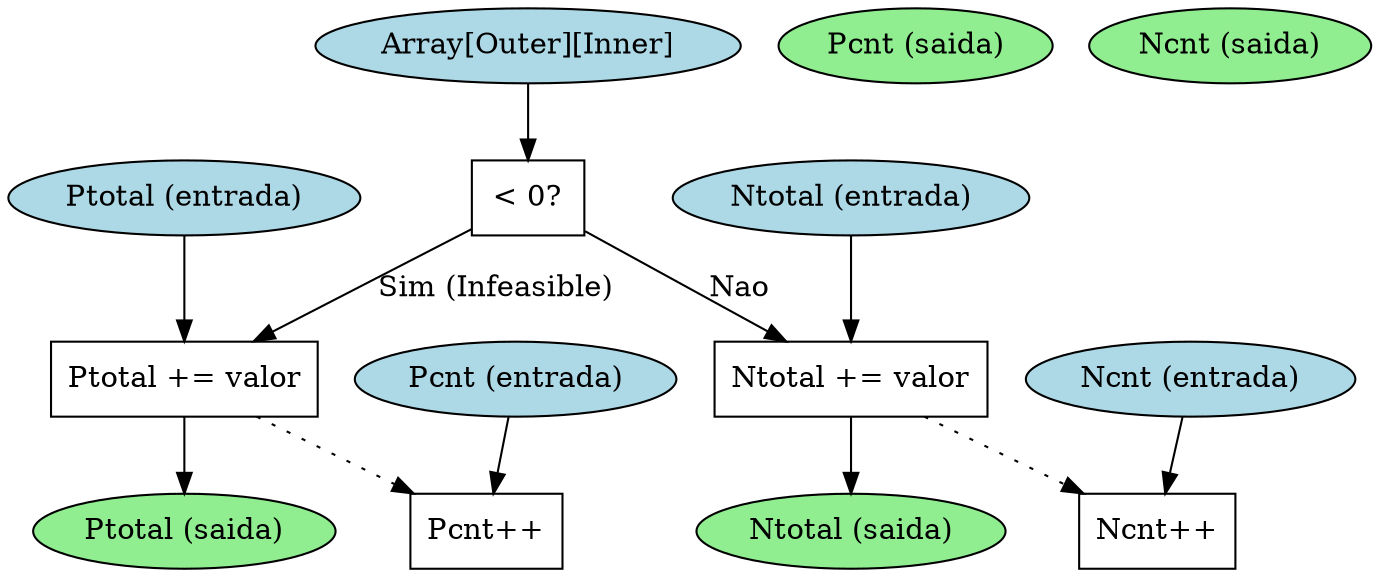 digraph Sum_DFG {
    node [shape=ellipse, style=filled, fillcolor=lightblue];
    Array [label="Array[Outer][Inner]"];
    Ptotal_in [label="Ptotal (entrada)"];
    Ntotal_in [label="Ntotal (entrada)"];
    Pcnt_in [label="Pcnt (entrada)"];
    Ncnt_in [label="Ncnt (entrada)"];

    node [shape=box, style=""];
    CheckNeg [label="< 0?"];
    AddPtotal [label="Ptotal += valor"];
    AddNtotal [label="Ntotal += valor"];
    IncPcnt [label="Pcnt++"];
    IncNcnt [label="Ncnt++"];

    node [shape=ellipse, style=filled, fillcolor=lightgreen];
    Ptotal_out [label="Ptotal (saida)"];
    Ntotal_out [label="Ntotal (saida)"];
    Pcnt_out [label="Pcnt (saida)"];
    Ncnt_out [label="Ncnt (saida)"];

    Array -> CheckNeg;
    CheckNeg -> AddPtotal [label="Sim (Infeasible)"];
    CheckNeg -> AddNtotal [label="Nao"];
    Ptotal_in -> AddPtotal;
    Ntotal_in -> AddNtotal;
    Pcnt_in -> IncPcnt;
    Ncnt_in -> IncNcnt;
    AddPtotal -> Ptotal_out;
    AddNtotal -> Ntotal_out;
    AddPtotal -> IncPcnt [style=dotted];
    AddNtotal -> IncNcnt [style=dotted];
}